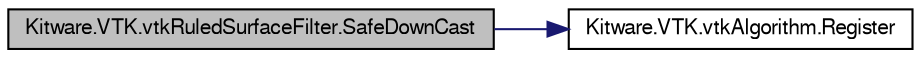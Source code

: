digraph G
{
  bgcolor="transparent";
  edge [fontname="FreeSans",fontsize="10",labelfontname="FreeSans",labelfontsize="10"];
  node [fontname="FreeSans",fontsize="10",shape=record];
  rankdir="LR";
  Node1 [label="Kitware.VTK.vtkRuledSurfaceFilter.SafeDownCast",height=0.2,width=0.4,color="black", fillcolor="grey75", style="filled" fontcolor="black"];
  Node1 -> Node2 [color="midnightblue",fontsize="10",style="solid",fontname="FreeSans"];
  Node2 [label="Kitware.VTK.vtkAlgorithm.Register",height=0.2,width=0.4,color="black",URL="$class_kitware_1_1_v_t_k_1_1vtk_algorithm.html#a1694c4757e765965d399a22f9a32fd71",tooltip="Participate in garbage collection."];
}
